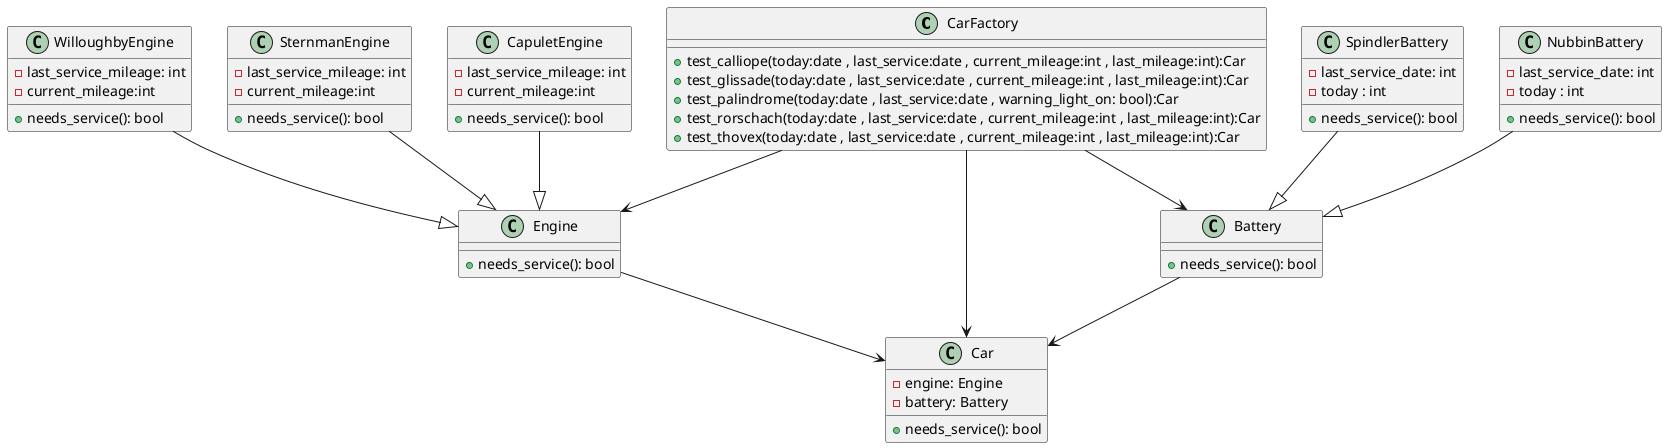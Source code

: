 @startuml

class CarFactory{
    + test_calliope(today:date , last_service:date , current_mileage:int , last_mileage:int):Car
    + test_glissade(today:date , last_service:date , current_mileage:int , last_mileage:int):Car
    + test_palindrome(today:date , last_service:date , warning_light_on: bool):Car
    + test_rorschach(today:date , last_service:date , current_mileage:int , last_mileage:int):Car
    + test_thovex(today:date , last_service:date , current_mileage:int , last_mileage:int):Car
}

class Car {
    - engine: Engine
    - battery: Battery
    + needs_service(): bool
}

class Engine {
    + needs_service(): bool
}

class Battery{
    + needs_service(): bool
}

class CapuletEngine {
    - last_service_mileage: int
    - current_mileage:int
    + needs_service(): bool
}

class WilloughbyEngine {
    - last_service_mileage: int
    - current_mileage:int
    + needs_service(): bool
}

class SternmanEngine {
    - last_service_mileage: int
    - current_mileage:int
    + needs_service(): bool
}

class SpindlerBattery{
    - last_service_date: int
    - today : int
    + needs_service(): bool
}

class NubbinBattery{
    - last_service_date: int
    - today : int
    + needs_service(): bool
}

CapuletEngine --|> Engine
WilloughbyEngine --|> Engine
SternmanEngine --|> Engine

SpindlerBattery --|> Battery
NubbinBattery --|> Battery

CarFactory --> Battery
CarFactory --> Engine
CarFactory --> Car
Battery --> Car
Engine --> Car

@enduml
